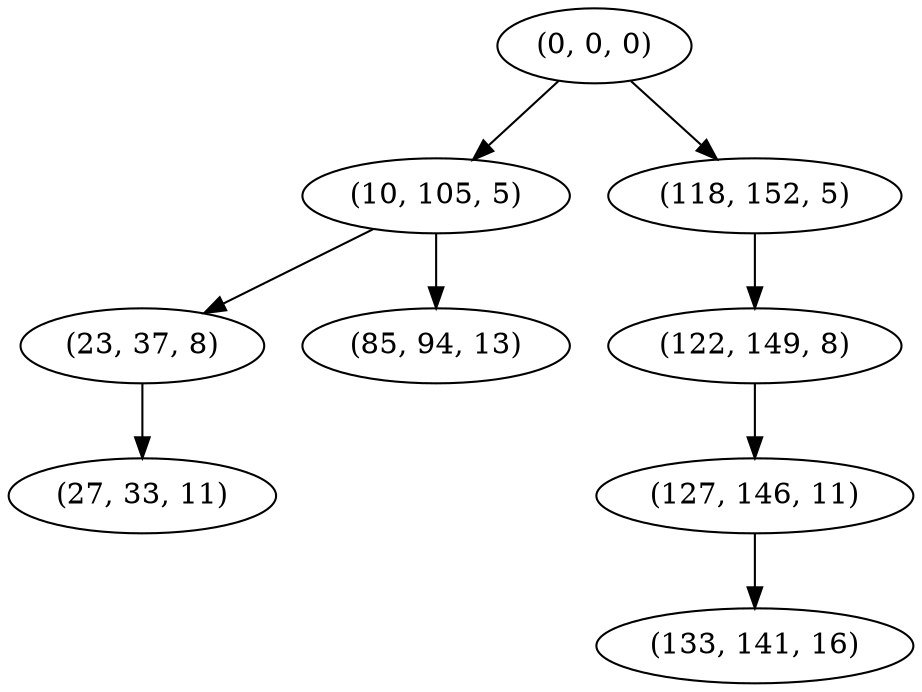 digraph tree {
    "(0, 0, 0)";
    "(10, 105, 5)";
    "(23, 37, 8)";
    "(27, 33, 11)";
    "(85, 94, 13)";
    "(118, 152, 5)";
    "(122, 149, 8)";
    "(127, 146, 11)";
    "(133, 141, 16)";
    "(0, 0, 0)" -> "(10, 105, 5)";
    "(0, 0, 0)" -> "(118, 152, 5)";
    "(10, 105, 5)" -> "(23, 37, 8)";
    "(10, 105, 5)" -> "(85, 94, 13)";
    "(23, 37, 8)" -> "(27, 33, 11)";
    "(118, 152, 5)" -> "(122, 149, 8)";
    "(122, 149, 8)" -> "(127, 146, 11)";
    "(127, 146, 11)" -> "(133, 141, 16)";
}
